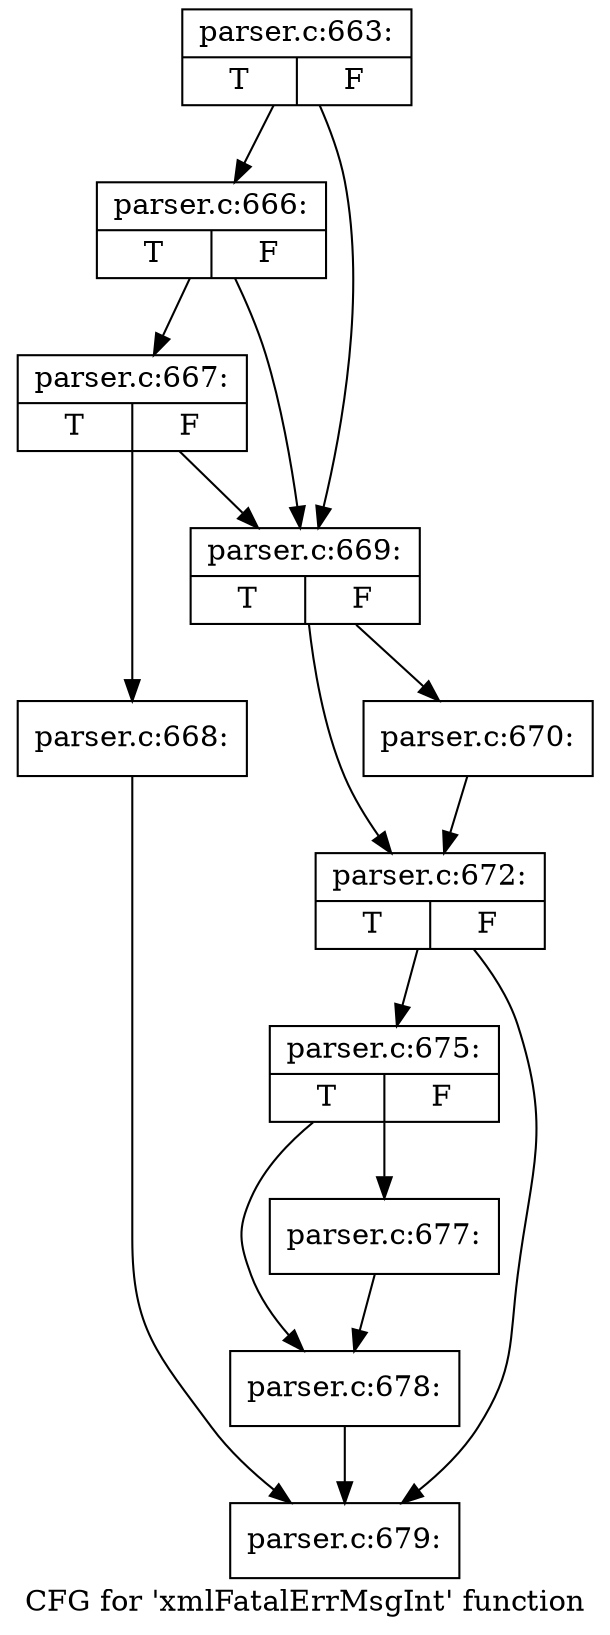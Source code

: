 digraph "CFG for 'xmlFatalErrMsgInt' function" {
	label="CFG for 'xmlFatalErrMsgInt' function";

	Node0x4a82c70 [shape=record,label="{parser.c:663:|{<s0>T|<s1>F}}"];
	Node0x4a82c70 -> Node0x4a88360;
	Node0x4a82c70 -> Node0x4a88290;
	Node0x4a88360 [shape=record,label="{parser.c:666:|{<s0>T|<s1>F}}"];
	Node0x4a88360 -> Node0x4a882e0;
	Node0x4a88360 -> Node0x4a88290;
	Node0x4a882e0 [shape=record,label="{parser.c:667:|{<s0>T|<s1>F}}"];
	Node0x4a882e0 -> Node0x4a88240;
	Node0x4a882e0 -> Node0x4a88290;
	Node0x4a88240 [shape=record,label="{parser.c:668:}"];
	Node0x4a88240 -> Node0x41edff0;
	Node0x4a88290 [shape=record,label="{parser.c:669:|{<s0>T|<s1>F}}"];
	Node0x4a88290 -> Node0x4a88e40;
	Node0x4a88290 -> Node0x4a88e90;
	Node0x4a88e40 [shape=record,label="{parser.c:670:}"];
	Node0x4a88e40 -> Node0x4a88e90;
	Node0x4a88e90 [shape=record,label="{parser.c:672:|{<s0>T|<s1>F}}"];
	Node0x4a88e90 -> Node0x4a8a110;
	Node0x4a88e90 -> Node0x41edff0;
	Node0x4a8a110 [shape=record,label="{parser.c:675:|{<s0>T|<s1>F}}"];
	Node0x4a8a110 -> Node0x41eea80;
	Node0x4a8a110 -> Node0x41eead0;
	Node0x41eea80 [shape=record,label="{parser.c:677:}"];
	Node0x41eea80 -> Node0x41eead0;
	Node0x41eead0 [shape=record,label="{parser.c:678:}"];
	Node0x41eead0 -> Node0x41edff0;
	Node0x41edff0 [shape=record,label="{parser.c:679:}"];
}
